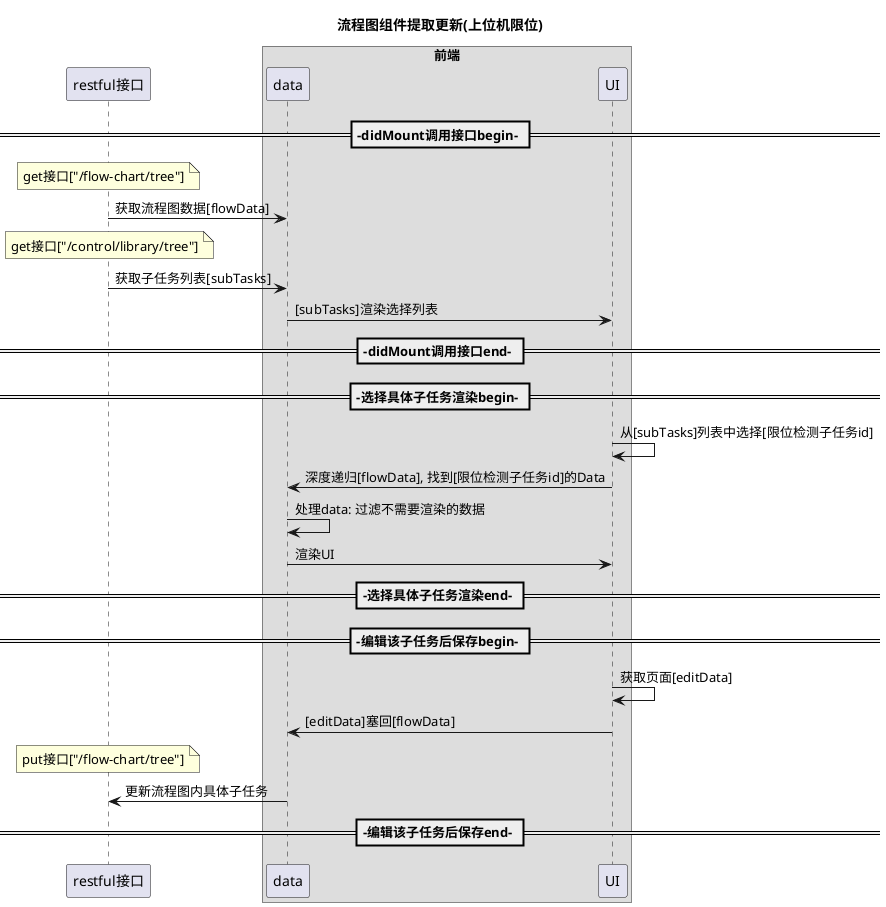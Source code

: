 @startuml
title 流程图组件提取更新(上位机限位)
participant restful接口
box 前端
participant data
participant UI
end box

== -didMount调用接口begin- ==
note over restful接口: get接口["/flow-chart/tree"]
restful接口 -> data: 获取流程图数据[flowData]
note over restful接口: get接口["/control/library/tree"]
restful接口 -> data: 获取子任务列表[subTasks]
data -> UI: [subTasks]渲染选择列表
== -didMount调用接口end- ==

== -选择具体子任务渲染begin- ==
UI -> UI: 从[subTasks]列表中选择[限位检测子任务id]
UI -> data: 深度递归[flowData], 找到[限位检测子任务id]的Data
data -> data: 处理data: 过滤不需要渲染的数据
data -> UI: 渲染UI

== -选择具体子任务渲染end- ==

== -编辑该子任务后保存begin- ==
UI -> UI: 获取页面[editData]
UI -> data: [editData]塞回[flowData]
note over restful接口: put接口["/flow-chart/tree"]
data -> restful接口: 更新流程图内具体子任务
== -编辑该子任务后保存end- ==
@enduml

